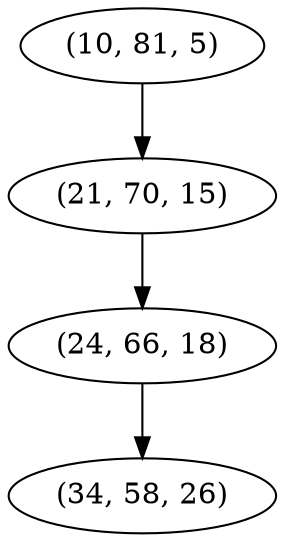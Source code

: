 digraph tree {
    "(10, 81, 5)";
    "(21, 70, 15)";
    "(24, 66, 18)";
    "(34, 58, 26)";
    "(10, 81, 5)" -> "(21, 70, 15)";
    "(21, 70, 15)" -> "(24, 66, 18)";
    "(24, 66, 18)" -> "(34, 58, 26)";
}
